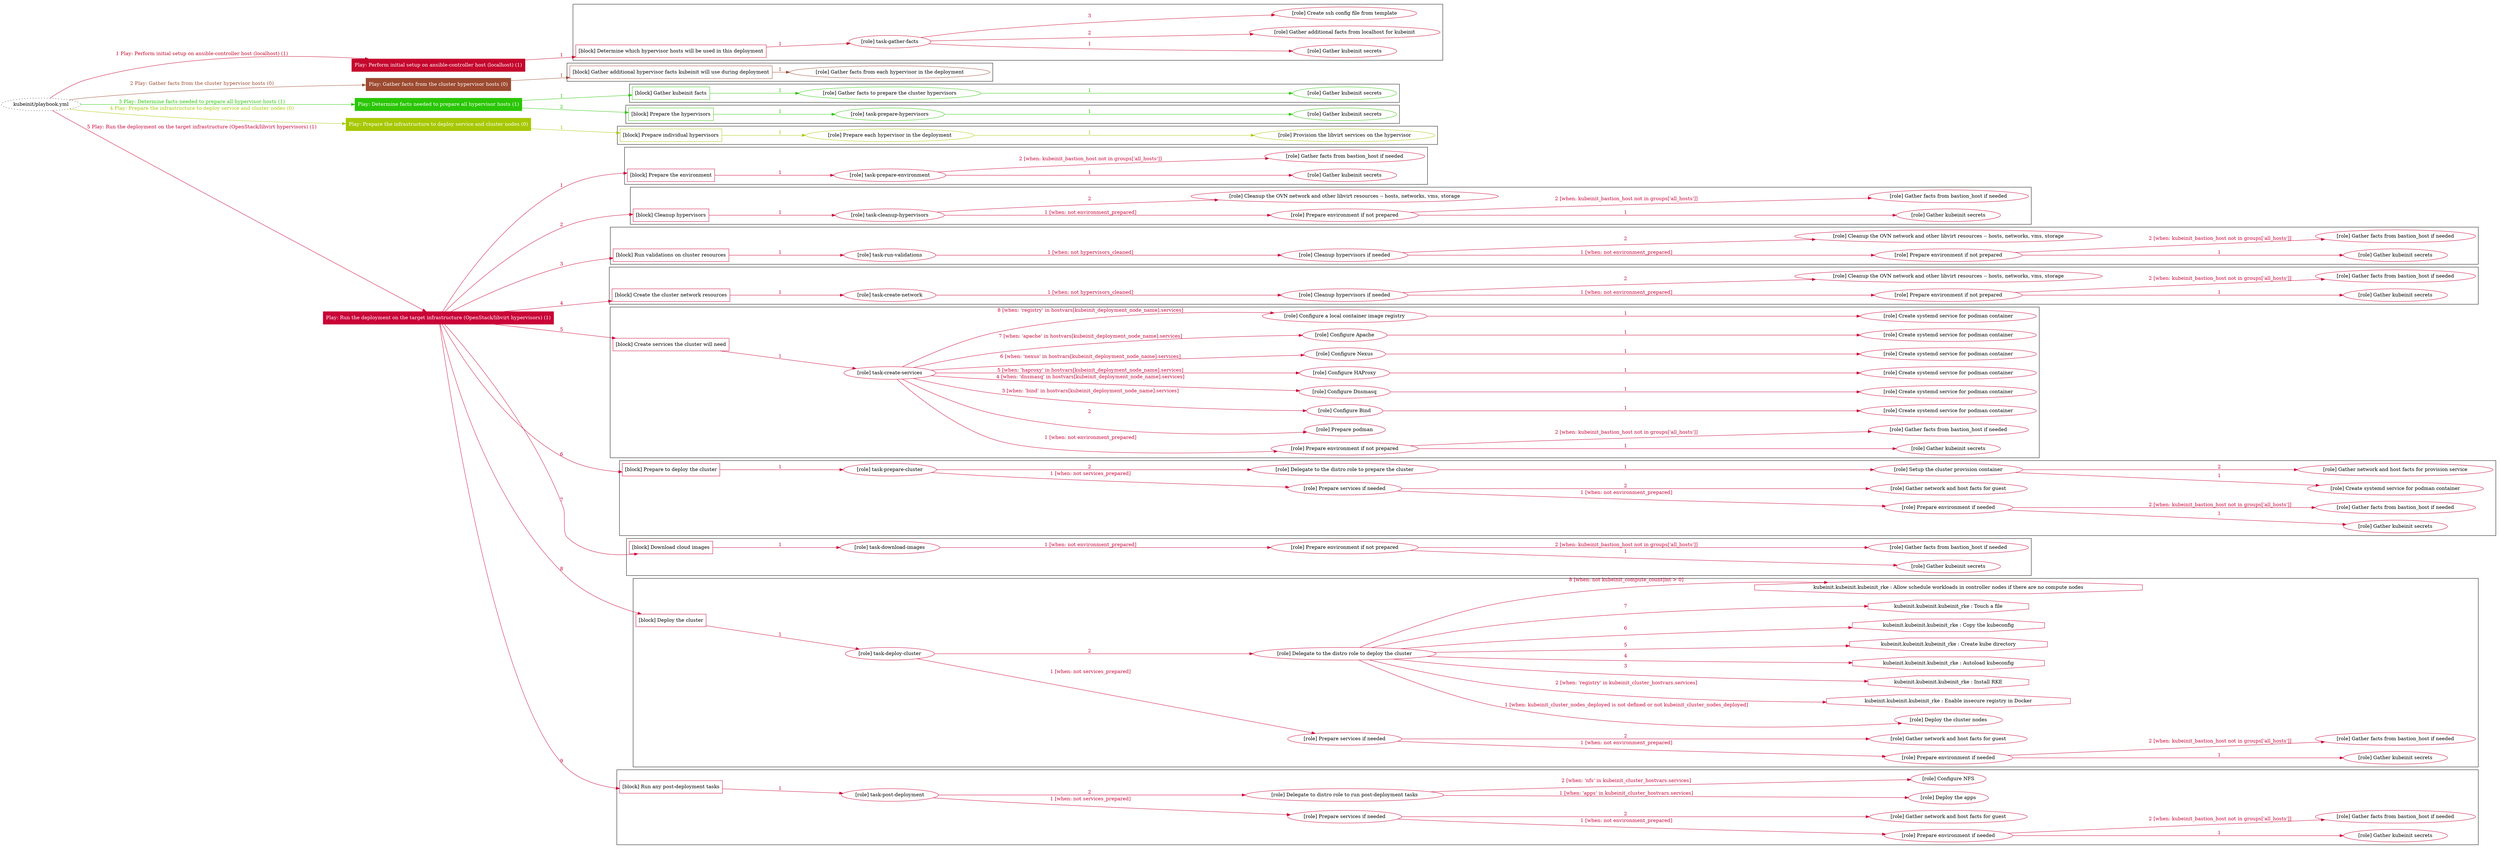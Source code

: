 digraph {
	graph [concentrate=true ordering=in rankdir=LR ratio=fill]
	edge [esep=5 sep=10]
	"kubeinit/playbook.yml" [URL="/home/runner/work/kubeinit/kubeinit/kubeinit/playbook.yml" id=playbook_4efd2c73 style=dotted]
	"kubeinit/playbook.yml" -> play_f1bfdd1a [label="1 Play: Perform initial setup on ansible-controller host (localhost) (1)" color="#c5072d" fontcolor="#c5072d" id=edge_play_f1bfdd1a labeltooltip="1 Play: Perform initial setup on ansible-controller host (localhost) (1)" tooltip="1 Play: Perform initial setup on ansible-controller host (localhost) (1)"]
	subgraph "Play: Perform initial setup on ansible-controller host (localhost) (1)" {
		play_f1bfdd1a [label="Play: Perform initial setup on ansible-controller host (localhost) (1)" URL="/home/runner/work/kubeinit/kubeinit/kubeinit/playbook.yml" color="#c5072d" fontcolor="#ffffff" id=play_f1bfdd1a shape=box style=filled tooltip=localhost]
		play_f1bfdd1a -> block_c1f1a720 [label=1 color="#c5072d" fontcolor="#c5072d" id=edge_block_c1f1a720 labeltooltip=1 tooltip=1]
		subgraph cluster_block_c1f1a720 {
			block_c1f1a720 [label="[block] Determine which hypervisor hosts will be used in this deployment" URL="/home/runner/work/kubeinit/kubeinit/kubeinit/playbook.yml" color="#c5072d" id=block_c1f1a720 labeltooltip="Determine which hypervisor hosts will be used in this deployment" shape=box tooltip="Determine which hypervisor hosts will be used in this deployment"]
			block_c1f1a720 -> role_c9007b84 [label="1 " color="#c5072d" fontcolor="#c5072d" id=edge_role_c9007b84 labeltooltip="1 " tooltip="1 "]
			subgraph "task-gather-facts" {
				role_c9007b84 [label="[role] task-gather-facts" URL="/home/runner/work/kubeinit/kubeinit/kubeinit/playbook.yml" color="#c5072d" id=role_c9007b84 tooltip="task-gather-facts"]
				role_c9007b84 -> role_e9f31073 [label="1 " color="#c5072d" fontcolor="#c5072d" id=edge_role_e9f31073 labeltooltip="1 " tooltip="1 "]
				subgraph "Gather kubeinit secrets" {
					role_e9f31073 [label="[role] Gather kubeinit secrets" URL="/home/runner/.ansible/collections/ansible_collections/kubeinit/kubeinit/roles/kubeinit_prepare/tasks/build_hypervisors_group.yml" color="#c5072d" id=role_e9f31073 tooltip="Gather kubeinit secrets"]
				}
				role_c9007b84 -> role_7359d9d3 [label="2 " color="#c5072d" fontcolor="#c5072d" id=edge_role_7359d9d3 labeltooltip="2 " tooltip="2 "]
				subgraph "Gather additional facts from localhost for kubeinit" {
					role_7359d9d3 [label="[role] Gather additional facts from localhost for kubeinit" URL="/home/runner/.ansible/collections/ansible_collections/kubeinit/kubeinit/roles/kubeinit_prepare/tasks/build_hypervisors_group.yml" color="#c5072d" id=role_7359d9d3 tooltip="Gather additional facts from localhost for kubeinit"]
				}
				role_c9007b84 -> role_93559249 [label="3 " color="#c5072d" fontcolor="#c5072d" id=edge_role_93559249 labeltooltip="3 " tooltip="3 "]
				subgraph "Create ssh config file from template" {
					role_93559249 [label="[role] Create ssh config file from template" URL="/home/runner/.ansible/collections/ansible_collections/kubeinit/kubeinit/roles/kubeinit_prepare/tasks/build_hypervisors_group.yml" color="#c5072d" id=role_93559249 tooltip="Create ssh config file from template"]
				}
			}
		}
	}
	"kubeinit/playbook.yml" -> play_5595fceb [label="2 Play: Gather facts from the cluster hypervisor hosts (0)" color="#9c4a30" fontcolor="#9c4a30" id=edge_play_5595fceb labeltooltip="2 Play: Gather facts from the cluster hypervisor hosts (0)" tooltip="2 Play: Gather facts from the cluster hypervisor hosts (0)"]
	subgraph "Play: Gather facts from the cluster hypervisor hosts (0)" {
		play_5595fceb [label="Play: Gather facts from the cluster hypervisor hosts (0)" URL="/home/runner/work/kubeinit/kubeinit/kubeinit/playbook.yml" color="#9c4a30" fontcolor="#ffffff" id=play_5595fceb shape=box style=filled tooltip="Play: Gather facts from the cluster hypervisor hosts (0)"]
		play_5595fceb -> block_9c18dd00 [label=1 color="#9c4a30" fontcolor="#9c4a30" id=edge_block_9c18dd00 labeltooltip=1 tooltip=1]
		subgraph cluster_block_9c18dd00 {
			block_9c18dd00 [label="[block] Gather additional hypervisor facts kubeinit will use during deployment" URL="/home/runner/work/kubeinit/kubeinit/kubeinit/playbook.yml" color="#9c4a30" id=block_9c18dd00 labeltooltip="Gather additional hypervisor facts kubeinit will use during deployment" shape=box tooltip="Gather additional hypervisor facts kubeinit will use during deployment"]
			block_9c18dd00 -> role_05a40e3f [label="1 " color="#9c4a30" fontcolor="#9c4a30" id=edge_role_05a40e3f labeltooltip="1 " tooltip="1 "]
			subgraph "Gather facts from each hypervisor in the deployment" {
				role_05a40e3f [label="[role] Gather facts from each hypervisor in the deployment" URL="/home/runner/work/kubeinit/kubeinit/kubeinit/playbook.yml" color="#9c4a30" id=role_05a40e3f tooltip="Gather facts from each hypervisor in the deployment"]
			}
		}
	}
	"kubeinit/playbook.yml" -> play_f25d4d4c [label="3 Play: Determine facts needed to prepare all hypervisor hosts (1)" color="#2ac606" fontcolor="#2ac606" id=edge_play_f25d4d4c labeltooltip="3 Play: Determine facts needed to prepare all hypervisor hosts (1)" tooltip="3 Play: Determine facts needed to prepare all hypervisor hosts (1)"]
	subgraph "Play: Determine facts needed to prepare all hypervisor hosts (1)" {
		play_f25d4d4c [label="Play: Determine facts needed to prepare all hypervisor hosts (1)" URL="/home/runner/work/kubeinit/kubeinit/kubeinit/playbook.yml" color="#2ac606" fontcolor="#ffffff" id=play_f25d4d4c shape=box style=filled tooltip=localhost]
		play_f25d4d4c -> block_0fac7dae [label=1 color="#2ac606" fontcolor="#2ac606" id=edge_block_0fac7dae labeltooltip=1 tooltip=1]
		subgraph cluster_block_0fac7dae {
			block_0fac7dae [label="[block] Gather kubeinit facts" URL="/home/runner/work/kubeinit/kubeinit/kubeinit/playbook.yml" color="#2ac606" id=block_0fac7dae labeltooltip="Gather kubeinit facts" shape=box tooltip="Gather kubeinit facts"]
			block_0fac7dae -> role_04735e9e [label="1 " color="#2ac606" fontcolor="#2ac606" id=edge_role_04735e9e labeltooltip="1 " tooltip="1 "]
			subgraph "Gather facts to prepare the cluster hypervisors" {
				role_04735e9e [label="[role] Gather facts to prepare the cluster hypervisors" URL="/home/runner/work/kubeinit/kubeinit/kubeinit/playbook.yml" color="#2ac606" id=role_04735e9e tooltip="Gather facts to prepare the cluster hypervisors"]
				role_04735e9e -> role_83d7840d [label="1 " color="#2ac606" fontcolor="#2ac606" id=edge_role_83d7840d labeltooltip="1 " tooltip="1 "]
				subgraph "Gather kubeinit secrets" {
					role_83d7840d [label="[role] Gather kubeinit secrets" URL="/home/runner/.ansible/collections/ansible_collections/kubeinit/kubeinit/roles/kubeinit_prepare/tasks/gather_kubeinit_facts.yml" color="#2ac606" id=role_83d7840d tooltip="Gather kubeinit secrets"]
				}
			}
		}
		play_f25d4d4c -> block_abdb8f0b [label=2 color="#2ac606" fontcolor="#2ac606" id=edge_block_abdb8f0b labeltooltip=2 tooltip=2]
		subgraph cluster_block_abdb8f0b {
			block_abdb8f0b [label="[block] Prepare the hypervisors" URL="/home/runner/work/kubeinit/kubeinit/kubeinit/playbook.yml" color="#2ac606" id=block_abdb8f0b labeltooltip="Prepare the hypervisors" shape=box tooltip="Prepare the hypervisors"]
			block_abdb8f0b -> role_d7f0ed01 [label="1 " color="#2ac606" fontcolor="#2ac606" id=edge_role_d7f0ed01 labeltooltip="1 " tooltip="1 "]
			subgraph "task-prepare-hypervisors" {
				role_d7f0ed01 [label="[role] task-prepare-hypervisors" URL="/home/runner/work/kubeinit/kubeinit/kubeinit/playbook.yml" color="#2ac606" id=role_d7f0ed01 tooltip="task-prepare-hypervisors"]
				role_d7f0ed01 -> role_088da0ac [label="1 " color="#2ac606" fontcolor="#2ac606" id=edge_role_088da0ac labeltooltip="1 " tooltip="1 "]
				subgraph "Gather kubeinit secrets" {
					role_088da0ac [label="[role] Gather kubeinit secrets" URL="/home/runner/.ansible/collections/ansible_collections/kubeinit/kubeinit/roles/kubeinit_prepare/tasks/gather_kubeinit_facts.yml" color="#2ac606" id=role_088da0ac tooltip="Gather kubeinit secrets"]
				}
			}
		}
	}
	"kubeinit/playbook.yml" -> play_b36daad6 [label="4 Play: Prepare the infrastructure to deploy service and cluster nodes (0)" color="#a7c804" fontcolor="#a7c804" id=edge_play_b36daad6 labeltooltip="4 Play: Prepare the infrastructure to deploy service and cluster nodes (0)" tooltip="4 Play: Prepare the infrastructure to deploy service and cluster nodes (0)"]
	subgraph "Play: Prepare the infrastructure to deploy service and cluster nodes (0)" {
		play_b36daad6 [label="Play: Prepare the infrastructure to deploy service and cluster nodes (0)" URL="/home/runner/work/kubeinit/kubeinit/kubeinit/playbook.yml" color="#a7c804" fontcolor="#ffffff" id=play_b36daad6 shape=box style=filled tooltip="Play: Prepare the infrastructure to deploy service and cluster nodes (0)"]
		play_b36daad6 -> block_90c6a303 [label=1 color="#a7c804" fontcolor="#a7c804" id=edge_block_90c6a303 labeltooltip=1 tooltip=1]
		subgraph cluster_block_90c6a303 {
			block_90c6a303 [label="[block] Prepare individual hypervisors" URL="/home/runner/work/kubeinit/kubeinit/kubeinit/playbook.yml" color="#a7c804" id=block_90c6a303 labeltooltip="Prepare individual hypervisors" shape=box tooltip="Prepare individual hypervisors"]
			block_90c6a303 -> role_ccc657d7 [label="1 " color="#a7c804" fontcolor="#a7c804" id=edge_role_ccc657d7 labeltooltip="1 " tooltip="1 "]
			subgraph "Prepare each hypervisor in the deployment" {
				role_ccc657d7 [label="[role] Prepare each hypervisor in the deployment" URL="/home/runner/work/kubeinit/kubeinit/kubeinit/playbook.yml" color="#a7c804" id=role_ccc657d7 tooltip="Prepare each hypervisor in the deployment"]
				role_ccc657d7 -> role_36400ac3 [label="1 " color="#a7c804" fontcolor="#a7c804" id=edge_role_36400ac3 labeltooltip="1 " tooltip="1 "]
				subgraph "Provision the libvirt services on the hypervisor" {
					role_36400ac3 [label="[role] Provision the libvirt services on the hypervisor" URL="/home/runner/.ansible/collections/ansible_collections/kubeinit/kubeinit/roles/kubeinit_prepare/tasks/prepare_hypervisor.yml" color="#a7c804" id=role_36400ac3 tooltip="Provision the libvirt services on the hypervisor"]
				}
			}
		}
	}
	"kubeinit/playbook.yml" -> play_76d2c5ce [label="5 Play: Run the deployment on the target infrastructure (OpenStack/libvirt hypervisors) (1)" color="#c90338" fontcolor="#c90338" id=edge_play_76d2c5ce labeltooltip="5 Play: Run the deployment on the target infrastructure (OpenStack/libvirt hypervisors) (1)" tooltip="5 Play: Run the deployment on the target infrastructure (OpenStack/libvirt hypervisors) (1)"]
	subgraph "Play: Run the deployment on the target infrastructure (OpenStack/libvirt hypervisors) (1)" {
		play_76d2c5ce [label="Play: Run the deployment on the target infrastructure (OpenStack/libvirt hypervisors) (1)" URL="/home/runner/work/kubeinit/kubeinit/kubeinit/playbook.yml" color="#c90338" fontcolor="#ffffff" id=play_76d2c5ce shape=box style=filled tooltip=localhost]
		play_76d2c5ce -> block_d12c21bb [label=1 color="#c90338" fontcolor="#c90338" id=edge_block_d12c21bb labeltooltip=1 tooltip=1]
		subgraph cluster_block_d12c21bb {
			block_d12c21bb [label="[block] Prepare the environment" URL="/home/runner/work/kubeinit/kubeinit/kubeinit/playbook.yml" color="#c90338" id=block_d12c21bb labeltooltip="Prepare the environment" shape=box tooltip="Prepare the environment"]
			block_d12c21bb -> role_9bdbce5a [label="1 " color="#c90338" fontcolor="#c90338" id=edge_role_9bdbce5a labeltooltip="1 " tooltip="1 "]
			subgraph "task-prepare-environment" {
				role_9bdbce5a [label="[role] task-prepare-environment" URL="/home/runner/work/kubeinit/kubeinit/kubeinit/playbook.yml" color="#c90338" id=role_9bdbce5a tooltip="task-prepare-environment"]
				role_9bdbce5a -> role_dab41a36 [label="1 " color="#c90338" fontcolor="#c90338" id=edge_role_dab41a36 labeltooltip="1 " tooltip="1 "]
				subgraph "Gather kubeinit secrets" {
					role_dab41a36 [label="[role] Gather kubeinit secrets" URL="/home/runner/.ansible/collections/ansible_collections/kubeinit/kubeinit/roles/kubeinit_prepare/tasks/gather_kubeinit_facts.yml" color="#c90338" id=role_dab41a36 tooltip="Gather kubeinit secrets"]
				}
				role_9bdbce5a -> role_1cef0600 [label="2 [when: kubeinit_bastion_host not in groups['all_hosts']]" color="#c90338" fontcolor="#c90338" id=edge_role_1cef0600 labeltooltip="2 [when: kubeinit_bastion_host not in groups['all_hosts']]" tooltip="2 [when: kubeinit_bastion_host not in groups['all_hosts']]"]
				subgraph "Gather facts from bastion_host if needed" {
					role_1cef0600 [label="[role] Gather facts from bastion_host if needed" URL="/home/runner/.ansible/collections/ansible_collections/kubeinit/kubeinit/roles/kubeinit_prepare/tasks/main.yml" color="#c90338" id=role_1cef0600 tooltip="Gather facts from bastion_host if needed"]
				}
			}
		}
		play_76d2c5ce -> block_fb1c8183 [label=2 color="#c90338" fontcolor="#c90338" id=edge_block_fb1c8183 labeltooltip=2 tooltip=2]
		subgraph cluster_block_fb1c8183 {
			block_fb1c8183 [label="[block] Cleanup hypervisors" URL="/home/runner/work/kubeinit/kubeinit/kubeinit/playbook.yml" color="#c90338" id=block_fb1c8183 labeltooltip="Cleanup hypervisors" shape=box tooltip="Cleanup hypervisors"]
			block_fb1c8183 -> role_c69a199d [label="1 " color="#c90338" fontcolor="#c90338" id=edge_role_c69a199d labeltooltip="1 " tooltip="1 "]
			subgraph "task-cleanup-hypervisors" {
				role_c69a199d [label="[role] task-cleanup-hypervisors" URL="/home/runner/work/kubeinit/kubeinit/kubeinit/playbook.yml" color="#c90338" id=role_c69a199d tooltip="task-cleanup-hypervisors"]
				role_c69a199d -> role_509bcd38 [label="1 [when: not environment_prepared]" color="#c90338" fontcolor="#c90338" id=edge_role_509bcd38 labeltooltip="1 [when: not environment_prepared]" tooltip="1 [when: not environment_prepared]"]
				subgraph "Prepare environment if not prepared" {
					role_509bcd38 [label="[role] Prepare environment if not prepared" URL="/home/runner/.ansible/collections/ansible_collections/kubeinit/kubeinit/roles/kubeinit_libvirt/tasks/cleanup_hypervisors.yml" color="#c90338" id=role_509bcd38 tooltip="Prepare environment if not prepared"]
					role_509bcd38 -> role_e4a8f0db [label="1 " color="#c90338" fontcolor="#c90338" id=edge_role_e4a8f0db labeltooltip="1 " tooltip="1 "]
					subgraph "Gather kubeinit secrets" {
						role_e4a8f0db [label="[role] Gather kubeinit secrets" URL="/home/runner/.ansible/collections/ansible_collections/kubeinit/kubeinit/roles/kubeinit_prepare/tasks/gather_kubeinit_facts.yml" color="#c90338" id=role_e4a8f0db tooltip="Gather kubeinit secrets"]
					}
					role_509bcd38 -> role_2bc7b25a [label="2 [when: kubeinit_bastion_host not in groups['all_hosts']]" color="#c90338" fontcolor="#c90338" id=edge_role_2bc7b25a labeltooltip="2 [when: kubeinit_bastion_host not in groups['all_hosts']]" tooltip="2 [when: kubeinit_bastion_host not in groups['all_hosts']]"]
					subgraph "Gather facts from bastion_host if needed" {
						role_2bc7b25a [label="[role] Gather facts from bastion_host if needed" URL="/home/runner/.ansible/collections/ansible_collections/kubeinit/kubeinit/roles/kubeinit_prepare/tasks/main.yml" color="#c90338" id=role_2bc7b25a tooltip="Gather facts from bastion_host if needed"]
					}
				}
				role_c69a199d -> role_07b9149d [label="2 " color="#c90338" fontcolor="#c90338" id=edge_role_07b9149d labeltooltip="2 " tooltip="2 "]
				subgraph "Cleanup the OVN network and other libvirt resources -- hosts, networks, vms, storage" {
					role_07b9149d [label="[role] Cleanup the OVN network and other libvirt resources -- hosts, networks, vms, storage" URL="/home/runner/.ansible/collections/ansible_collections/kubeinit/kubeinit/roles/kubeinit_libvirt/tasks/cleanup_hypervisors.yml" color="#c90338" id=role_07b9149d tooltip="Cleanup the OVN network and other libvirt resources -- hosts, networks, vms, storage"]
				}
			}
		}
		play_76d2c5ce -> block_1016f4b9 [label=3 color="#c90338" fontcolor="#c90338" id=edge_block_1016f4b9 labeltooltip=3 tooltip=3]
		subgraph cluster_block_1016f4b9 {
			block_1016f4b9 [label="[block] Run validations on cluster resources" URL="/home/runner/work/kubeinit/kubeinit/kubeinit/playbook.yml" color="#c90338" id=block_1016f4b9 labeltooltip="Run validations on cluster resources" shape=box tooltip="Run validations on cluster resources"]
			block_1016f4b9 -> role_2cee181e [label="1 " color="#c90338" fontcolor="#c90338" id=edge_role_2cee181e labeltooltip="1 " tooltip="1 "]
			subgraph "task-run-validations" {
				role_2cee181e [label="[role] task-run-validations" URL="/home/runner/work/kubeinit/kubeinit/kubeinit/playbook.yml" color="#c90338" id=role_2cee181e tooltip="task-run-validations"]
				role_2cee181e -> role_df5b7b92 [label="1 [when: not hypervisors_cleaned]" color="#c90338" fontcolor="#c90338" id=edge_role_df5b7b92 labeltooltip="1 [when: not hypervisors_cleaned]" tooltip="1 [when: not hypervisors_cleaned]"]
				subgraph "Cleanup hypervisors if needed" {
					role_df5b7b92 [label="[role] Cleanup hypervisors if needed" URL="/home/runner/.ansible/collections/ansible_collections/kubeinit/kubeinit/roles/kubeinit_validations/tasks/main.yml" color="#c90338" id=role_df5b7b92 tooltip="Cleanup hypervisors if needed"]
					role_df5b7b92 -> role_c8820efd [label="1 [when: not environment_prepared]" color="#c90338" fontcolor="#c90338" id=edge_role_c8820efd labeltooltip="1 [when: not environment_prepared]" tooltip="1 [when: not environment_prepared]"]
					subgraph "Prepare environment if not prepared" {
						role_c8820efd [label="[role] Prepare environment if not prepared" URL="/home/runner/.ansible/collections/ansible_collections/kubeinit/kubeinit/roles/kubeinit_libvirt/tasks/cleanup_hypervisors.yml" color="#c90338" id=role_c8820efd tooltip="Prepare environment if not prepared"]
						role_c8820efd -> role_7034482e [label="1 " color="#c90338" fontcolor="#c90338" id=edge_role_7034482e labeltooltip="1 " tooltip="1 "]
						subgraph "Gather kubeinit secrets" {
							role_7034482e [label="[role] Gather kubeinit secrets" URL="/home/runner/.ansible/collections/ansible_collections/kubeinit/kubeinit/roles/kubeinit_prepare/tasks/gather_kubeinit_facts.yml" color="#c90338" id=role_7034482e tooltip="Gather kubeinit secrets"]
						}
						role_c8820efd -> role_1ca64d41 [label="2 [when: kubeinit_bastion_host not in groups['all_hosts']]" color="#c90338" fontcolor="#c90338" id=edge_role_1ca64d41 labeltooltip="2 [when: kubeinit_bastion_host not in groups['all_hosts']]" tooltip="2 [when: kubeinit_bastion_host not in groups['all_hosts']]"]
						subgraph "Gather facts from bastion_host if needed" {
							role_1ca64d41 [label="[role] Gather facts from bastion_host if needed" URL="/home/runner/.ansible/collections/ansible_collections/kubeinit/kubeinit/roles/kubeinit_prepare/tasks/main.yml" color="#c90338" id=role_1ca64d41 tooltip="Gather facts from bastion_host if needed"]
						}
					}
					role_df5b7b92 -> role_ee1c7fc4 [label="2 " color="#c90338" fontcolor="#c90338" id=edge_role_ee1c7fc4 labeltooltip="2 " tooltip="2 "]
					subgraph "Cleanup the OVN network and other libvirt resources -- hosts, networks, vms, storage" {
						role_ee1c7fc4 [label="[role] Cleanup the OVN network and other libvirt resources -- hosts, networks, vms, storage" URL="/home/runner/.ansible/collections/ansible_collections/kubeinit/kubeinit/roles/kubeinit_libvirt/tasks/cleanup_hypervisors.yml" color="#c90338" id=role_ee1c7fc4 tooltip="Cleanup the OVN network and other libvirt resources -- hosts, networks, vms, storage"]
					}
				}
			}
		}
		play_76d2c5ce -> block_52b3367d [label=4 color="#c90338" fontcolor="#c90338" id=edge_block_52b3367d labeltooltip=4 tooltip=4]
		subgraph cluster_block_52b3367d {
			block_52b3367d [label="[block] Create the cluster network resources" URL="/home/runner/work/kubeinit/kubeinit/kubeinit/playbook.yml" color="#c90338" id=block_52b3367d labeltooltip="Create the cluster network resources" shape=box tooltip="Create the cluster network resources"]
			block_52b3367d -> role_eb0ba8ac [label="1 " color="#c90338" fontcolor="#c90338" id=edge_role_eb0ba8ac labeltooltip="1 " tooltip="1 "]
			subgraph "task-create-network" {
				role_eb0ba8ac [label="[role] task-create-network" URL="/home/runner/work/kubeinit/kubeinit/kubeinit/playbook.yml" color="#c90338" id=role_eb0ba8ac tooltip="task-create-network"]
				role_eb0ba8ac -> role_65285df1 [label="1 [when: not hypervisors_cleaned]" color="#c90338" fontcolor="#c90338" id=edge_role_65285df1 labeltooltip="1 [when: not hypervisors_cleaned]" tooltip="1 [when: not hypervisors_cleaned]"]
				subgraph "Cleanup hypervisors if needed" {
					role_65285df1 [label="[role] Cleanup hypervisors if needed" URL="/home/runner/.ansible/collections/ansible_collections/kubeinit/kubeinit/roles/kubeinit_libvirt/tasks/create_network.yml" color="#c90338" id=role_65285df1 tooltip="Cleanup hypervisors if needed"]
					role_65285df1 -> role_5c1a3b63 [label="1 [when: not environment_prepared]" color="#c90338" fontcolor="#c90338" id=edge_role_5c1a3b63 labeltooltip="1 [when: not environment_prepared]" tooltip="1 [when: not environment_prepared]"]
					subgraph "Prepare environment if not prepared" {
						role_5c1a3b63 [label="[role] Prepare environment if not prepared" URL="/home/runner/.ansible/collections/ansible_collections/kubeinit/kubeinit/roles/kubeinit_libvirt/tasks/cleanup_hypervisors.yml" color="#c90338" id=role_5c1a3b63 tooltip="Prepare environment if not prepared"]
						role_5c1a3b63 -> role_194a4fac [label="1 " color="#c90338" fontcolor="#c90338" id=edge_role_194a4fac labeltooltip="1 " tooltip="1 "]
						subgraph "Gather kubeinit secrets" {
							role_194a4fac [label="[role] Gather kubeinit secrets" URL="/home/runner/.ansible/collections/ansible_collections/kubeinit/kubeinit/roles/kubeinit_prepare/tasks/gather_kubeinit_facts.yml" color="#c90338" id=role_194a4fac tooltip="Gather kubeinit secrets"]
						}
						role_5c1a3b63 -> role_0206823f [label="2 [when: kubeinit_bastion_host not in groups['all_hosts']]" color="#c90338" fontcolor="#c90338" id=edge_role_0206823f labeltooltip="2 [when: kubeinit_bastion_host not in groups['all_hosts']]" tooltip="2 [when: kubeinit_bastion_host not in groups['all_hosts']]"]
						subgraph "Gather facts from bastion_host if needed" {
							role_0206823f [label="[role] Gather facts from bastion_host if needed" URL="/home/runner/.ansible/collections/ansible_collections/kubeinit/kubeinit/roles/kubeinit_prepare/tasks/main.yml" color="#c90338" id=role_0206823f tooltip="Gather facts from bastion_host if needed"]
						}
					}
					role_65285df1 -> role_7c14cf63 [label="2 " color="#c90338" fontcolor="#c90338" id=edge_role_7c14cf63 labeltooltip="2 " tooltip="2 "]
					subgraph "Cleanup the OVN network and other libvirt resources -- hosts, networks, vms, storage" {
						role_7c14cf63 [label="[role] Cleanup the OVN network and other libvirt resources -- hosts, networks, vms, storage" URL="/home/runner/.ansible/collections/ansible_collections/kubeinit/kubeinit/roles/kubeinit_libvirt/tasks/cleanup_hypervisors.yml" color="#c90338" id=role_7c14cf63 tooltip="Cleanup the OVN network and other libvirt resources -- hosts, networks, vms, storage"]
					}
				}
			}
		}
		play_76d2c5ce -> block_cc9628d3 [label=5 color="#c90338" fontcolor="#c90338" id=edge_block_cc9628d3 labeltooltip=5 tooltip=5]
		subgraph cluster_block_cc9628d3 {
			block_cc9628d3 [label="[block] Create services the cluster will need" URL="/home/runner/work/kubeinit/kubeinit/kubeinit/playbook.yml" color="#c90338" id=block_cc9628d3 labeltooltip="Create services the cluster will need" shape=box tooltip="Create services the cluster will need"]
			block_cc9628d3 -> role_1a91cb7b [label="1 " color="#c90338" fontcolor="#c90338" id=edge_role_1a91cb7b labeltooltip="1 " tooltip="1 "]
			subgraph "task-create-services" {
				role_1a91cb7b [label="[role] task-create-services" URL="/home/runner/work/kubeinit/kubeinit/kubeinit/playbook.yml" color="#c90338" id=role_1a91cb7b tooltip="task-create-services"]
				role_1a91cb7b -> role_f73a1190 [label="1 [when: not environment_prepared]" color="#c90338" fontcolor="#c90338" id=edge_role_f73a1190 labeltooltip="1 [when: not environment_prepared]" tooltip="1 [when: not environment_prepared]"]
				subgraph "Prepare environment if not prepared" {
					role_f73a1190 [label="[role] Prepare environment if not prepared" URL="/home/runner/.ansible/collections/ansible_collections/kubeinit/kubeinit/roles/kubeinit_services/tasks/main.yml" color="#c90338" id=role_f73a1190 tooltip="Prepare environment if not prepared"]
					role_f73a1190 -> role_5d6f0f8e [label="1 " color="#c90338" fontcolor="#c90338" id=edge_role_5d6f0f8e labeltooltip="1 " tooltip="1 "]
					subgraph "Gather kubeinit secrets" {
						role_5d6f0f8e [label="[role] Gather kubeinit secrets" URL="/home/runner/.ansible/collections/ansible_collections/kubeinit/kubeinit/roles/kubeinit_prepare/tasks/gather_kubeinit_facts.yml" color="#c90338" id=role_5d6f0f8e tooltip="Gather kubeinit secrets"]
					}
					role_f73a1190 -> role_1bbeee13 [label="2 [when: kubeinit_bastion_host not in groups['all_hosts']]" color="#c90338" fontcolor="#c90338" id=edge_role_1bbeee13 labeltooltip="2 [when: kubeinit_bastion_host not in groups['all_hosts']]" tooltip="2 [when: kubeinit_bastion_host not in groups['all_hosts']]"]
					subgraph "Gather facts from bastion_host if needed" {
						role_1bbeee13 [label="[role] Gather facts from bastion_host if needed" URL="/home/runner/.ansible/collections/ansible_collections/kubeinit/kubeinit/roles/kubeinit_prepare/tasks/main.yml" color="#c90338" id=role_1bbeee13 tooltip="Gather facts from bastion_host if needed"]
					}
				}
				role_1a91cb7b -> role_b1448214 [label="2 " color="#c90338" fontcolor="#c90338" id=edge_role_b1448214 labeltooltip="2 " tooltip="2 "]
				subgraph "Prepare podman" {
					role_b1448214 [label="[role] Prepare podman" URL="/home/runner/.ansible/collections/ansible_collections/kubeinit/kubeinit/roles/kubeinit_services/tasks/00_create_service_pod.yml" color="#c90338" id=role_b1448214 tooltip="Prepare podman"]
				}
				role_1a91cb7b -> role_4b3a8f75 [label="3 [when: 'bind' in hostvars[kubeinit_deployment_node_name].services]" color="#c90338" fontcolor="#c90338" id=edge_role_4b3a8f75 labeltooltip="3 [when: 'bind' in hostvars[kubeinit_deployment_node_name].services]" tooltip="3 [when: 'bind' in hostvars[kubeinit_deployment_node_name].services]"]
				subgraph "Configure Bind" {
					role_4b3a8f75 [label="[role] Configure Bind" URL="/home/runner/.ansible/collections/ansible_collections/kubeinit/kubeinit/roles/kubeinit_services/tasks/start_services_containers.yml" color="#c90338" id=role_4b3a8f75 tooltip="Configure Bind"]
					role_4b3a8f75 -> role_e8197375 [label="1 " color="#c90338" fontcolor="#c90338" id=edge_role_e8197375 labeltooltip="1 " tooltip="1 "]
					subgraph "Create systemd service for podman container" {
						role_e8197375 [label="[role] Create systemd service for podman container" URL="/home/runner/.ansible/collections/ansible_collections/kubeinit/kubeinit/roles/kubeinit_bind/tasks/main.yml" color="#c90338" id=role_e8197375 tooltip="Create systemd service for podman container"]
					}
				}
				role_1a91cb7b -> role_1f2849dd [label="4 [when: 'dnsmasq' in hostvars[kubeinit_deployment_node_name].services]" color="#c90338" fontcolor="#c90338" id=edge_role_1f2849dd labeltooltip="4 [when: 'dnsmasq' in hostvars[kubeinit_deployment_node_name].services]" tooltip="4 [when: 'dnsmasq' in hostvars[kubeinit_deployment_node_name].services]"]
				subgraph "Configure Dnsmasq" {
					role_1f2849dd [label="[role] Configure Dnsmasq" URL="/home/runner/.ansible/collections/ansible_collections/kubeinit/kubeinit/roles/kubeinit_services/tasks/start_services_containers.yml" color="#c90338" id=role_1f2849dd tooltip="Configure Dnsmasq"]
					role_1f2849dd -> role_114139be [label="1 " color="#c90338" fontcolor="#c90338" id=edge_role_114139be labeltooltip="1 " tooltip="1 "]
					subgraph "Create systemd service for podman container" {
						role_114139be [label="[role] Create systemd service for podman container" URL="/home/runner/.ansible/collections/ansible_collections/kubeinit/kubeinit/roles/kubeinit_dnsmasq/tasks/main.yml" color="#c90338" id=role_114139be tooltip="Create systemd service for podman container"]
					}
				}
				role_1a91cb7b -> role_fcc760a9 [label="5 [when: 'haproxy' in hostvars[kubeinit_deployment_node_name].services]" color="#c90338" fontcolor="#c90338" id=edge_role_fcc760a9 labeltooltip="5 [when: 'haproxy' in hostvars[kubeinit_deployment_node_name].services]" tooltip="5 [when: 'haproxy' in hostvars[kubeinit_deployment_node_name].services]"]
				subgraph "Configure HAProxy" {
					role_fcc760a9 [label="[role] Configure HAProxy" URL="/home/runner/.ansible/collections/ansible_collections/kubeinit/kubeinit/roles/kubeinit_services/tasks/start_services_containers.yml" color="#c90338" id=role_fcc760a9 tooltip="Configure HAProxy"]
					role_fcc760a9 -> role_4a4af637 [label="1 " color="#c90338" fontcolor="#c90338" id=edge_role_4a4af637 labeltooltip="1 " tooltip="1 "]
					subgraph "Create systemd service for podman container" {
						role_4a4af637 [label="[role] Create systemd service for podman container" URL="/home/runner/.ansible/collections/ansible_collections/kubeinit/kubeinit/roles/kubeinit_haproxy/tasks/main.yml" color="#c90338" id=role_4a4af637 tooltip="Create systemd service for podman container"]
					}
				}
				role_1a91cb7b -> role_4051d492 [label="6 [when: 'nexus' in hostvars[kubeinit_deployment_node_name].services]" color="#c90338" fontcolor="#c90338" id=edge_role_4051d492 labeltooltip="6 [when: 'nexus' in hostvars[kubeinit_deployment_node_name].services]" tooltip="6 [when: 'nexus' in hostvars[kubeinit_deployment_node_name].services]"]
				subgraph "Configure Nexus" {
					role_4051d492 [label="[role] Configure Nexus" URL="/home/runner/.ansible/collections/ansible_collections/kubeinit/kubeinit/roles/kubeinit_services/tasks/start_services_containers.yml" color="#c90338" id=role_4051d492 tooltip="Configure Nexus"]
					role_4051d492 -> role_dcf75e3d [label="1 " color="#c90338" fontcolor="#c90338" id=edge_role_dcf75e3d labeltooltip="1 " tooltip="1 "]
					subgraph "Create systemd service for podman container" {
						role_dcf75e3d [label="[role] Create systemd service for podman container" URL="/home/runner/.ansible/collections/ansible_collections/kubeinit/kubeinit/roles/kubeinit_nexus/tasks/main.yml" color="#c90338" id=role_dcf75e3d tooltip="Create systemd service for podman container"]
					}
				}
				role_1a91cb7b -> role_06324459 [label="7 [when: 'apache' in hostvars[kubeinit_deployment_node_name].services]" color="#c90338" fontcolor="#c90338" id=edge_role_06324459 labeltooltip="7 [when: 'apache' in hostvars[kubeinit_deployment_node_name].services]" tooltip="7 [when: 'apache' in hostvars[kubeinit_deployment_node_name].services]"]
				subgraph "Configure Apache" {
					role_06324459 [label="[role] Configure Apache" URL="/home/runner/.ansible/collections/ansible_collections/kubeinit/kubeinit/roles/kubeinit_services/tasks/start_services_containers.yml" color="#c90338" id=role_06324459 tooltip="Configure Apache"]
					role_06324459 -> role_cc835a70 [label="1 " color="#c90338" fontcolor="#c90338" id=edge_role_cc835a70 labeltooltip="1 " tooltip="1 "]
					subgraph "Create systemd service for podman container" {
						role_cc835a70 [label="[role] Create systemd service for podman container" URL="/home/runner/.ansible/collections/ansible_collections/kubeinit/kubeinit/roles/kubeinit_apache/tasks/main.yml" color="#c90338" id=role_cc835a70 tooltip="Create systemd service for podman container"]
					}
				}
				role_1a91cb7b -> role_72b4b644 [label="8 [when: 'registry' in hostvars[kubeinit_deployment_node_name].services]" color="#c90338" fontcolor="#c90338" id=edge_role_72b4b644 labeltooltip="8 [when: 'registry' in hostvars[kubeinit_deployment_node_name].services]" tooltip="8 [when: 'registry' in hostvars[kubeinit_deployment_node_name].services]"]
				subgraph "Configure a local container image registry" {
					role_72b4b644 [label="[role] Configure a local container image registry" URL="/home/runner/.ansible/collections/ansible_collections/kubeinit/kubeinit/roles/kubeinit_services/tasks/start_services_containers.yml" color="#c90338" id=role_72b4b644 tooltip="Configure a local container image registry"]
					role_72b4b644 -> role_d0daf05b [label="1 " color="#c90338" fontcolor="#c90338" id=edge_role_d0daf05b labeltooltip="1 " tooltip="1 "]
					subgraph "Create systemd service for podman container" {
						role_d0daf05b [label="[role] Create systemd service for podman container" URL="/home/runner/.ansible/collections/ansible_collections/kubeinit/kubeinit/roles/kubeinit_registry/tasks/main.yml" color="#c90338" id=role_d0daf05b tooltip="Create systemd service for podman container"]
					}
				}
			}
		}
		play_76d2c5ce -> block_4b5158bb [label=6 color="#c90338" fontcolor="#c90338" id=edge_block_4b5158bb labeltooltip=6 tooltip=6]
		subgraph cluster_block_4b5158bb {
			block_4b5158bb [label="[block] Prepare to deploy the cluster" URL="/home/runner/work/kubeinit/kubeinit/kubeinit/playbook.yml" color="#c90338" id=block_4b5158bb labeltooltip="Prepare to deploy the cluster" shape=box tooltip="Prepare to deploy the cluster"]
			block_4b5158bb -> role_c910b1e3 [label="1 " color="#c90338" fontcolor="#c90338" id=edge_role_c910b1e3 labeltooltip="1 " tooltip="1 "]
			subgraph "task-prepare-cluster" {
				role_c910b1e3 [label="[role] task-prepare-cluster" URL="/home/runner/work/kubeinit/kubeinit/kubeinit/playbook.yml" color="#c90338" id=role_c910b1e3 tooltip="task-prepare-cluster"]
				role_c910b1e3 -> role_e980a5f7 [label="1 [when: not services_prepared]" color="#c90338" fontcolor="#c90338" id=edge_role_e980a5f7 labeltooltip="1 [when: not services_prepared]" tooltip="1 [when: not services_prepared]"]
				subgraph "Prepare services if needed" {
					role_e980a5f7 [label="[role] Prepare services if needed" URL="/home/runner/.ansible/collections/ansible_collections/kubeinit/kubeinit/roles/kubeinit_prepare/tasks/prepare_cluster.yml" color="#c90338" id=role_e980a5f7 tooltip="Prepare services if needed"]
					role_e980a5f7 -> role_308d2c2b [label="1 [when: not environment_prepared]" color="#c90338" fontcolor="#c90338" id=edge_role_308d2c2b labeltooltip="1 [when: not environment_prepared]" tooltip="1 [when: not environment_prepared]"]
					subgraph "Prepare environment if needed" {
						role_308d2c2b [label="[role] Prepare environment if needed" URL="/home/runner/.ansible/collections/ansible_collections/kubeinit/kubeinit/roles/kubeinit_services/tasks/prepare_services.yml" color="#c90338" id=role_308d2c2b tooltip="Prepare environment if needed"]
						role_308d2c2b -> role_493c0019 [label="1 " color="#c90338" fontcolor="#c90338" id=edge_role_493c0019 labeltooltip="1 " tooltip="1 "]
						subgraph "Gather kubeinit secrets" {
							role_493c0019 [label="[role] Gather kubeinit secrets" URL="/home/runner/.ansible/collections/ansible_collections/kubeinit/kubeinit/roles/kubeinit_prepare/tasks/gather_kubeinit_facts.yml" color="#c90338" id=role_493c0019 tooltip="Gather kubeinit secrets"]
						}
						role_308d2c2b -> role_f70da485 [label="2 [when: kubeinit_bastion_host not in groups['all_hosts']]" color="#c90338" fontcolor="#c90338" id=edge_role_f70da485 labeltooltip="2 [when: kubeinit_bastion_host not in groups['all_hosts']]" tooltip="2 [when: kubeinit_bastion_host not in groups['all_hosts']]"]
						subgraph "Gather facts from bastion_host if needed" {
							role_f70da485 [label="[role] Gather facts from bastion_host if needed" URL="/home/runner/.ansible/collections/ansible_collections/kubeinit/kubeinit/roles/kubeinit_prepare/tasks/main.yml" color="#c90338" id=role_f70da485 tooltip="Gather facts from bastion_host if needed"]
						}
					}
					role_e980a5f7 -> role_f6e80389 [label="2 " color="#c90338" fontcolor="#c90338" id=edge_role_f6e80389 labeltooltip="2 " tooltip="2 "]
					subgraph "Gather network and host facts for guest" {
						role_f6e80389 [label="[role] Gather network and host facts for guest" URL="/home/runner/.ansible/collections/ansible_collections/kubeinit/kubeinit/roles/kubeinit_services/tasks/prepare_services.yml" color="#c90338" id=role_f6e80389 tooltip="Gather network and host facts for guest"]
					}
				}
				role_c910b1e3 -> role_daddad28 [label="2 " color="#c90338" fontcolor="#c90338" id=edge_role_daddad28 labeltooltip="2 " tooltip="2 "]
				subgraph "Delegate to the distro role to prepare the cluster" {
					role_daddad28 [label="[role] Delegate to the distro role to prepare the cluster" URL="/home/runner/.ansible/collections/ansible_collections/kubeinit/kubeinit/roles/kubeinit_prepare/tasks/prepare_cluster.yml" color="#c90338" id=role_daddad28 tooltip="Delegate to the distro role to prepare the cluster"]
					role_daddad28 -> role_91362381 [label="1 " color="#c90338" fontcolor="#c90338" id=edge_role_91362381 labeltooltip="1 " tooltip="1 "]
					subgraph "Setup the cluster provision container" {
						role_91362381 [label="[role] Setup the cluster provision container" URL="/home/runner/.ansible/collections/ansible_collections/kubeinit/kubeinit/roles/kubeinit_rke/tasks/prepare_cluster.yml" color="#c90338" id=role_91362381 tooltip="Setup the cluster provision container"]
						role_91362381 -> role_5d186770 [label="1 " color="#c90338" fontcolor="#c90338" id=edge_role_5d186770 labeltooltip="1 " tooltip="1 "]
						subgraph "Create systemd service for podman container" {
							role_5d186770 [label="[role] Create systemd service for podman container" URL="/home/runner/.ansible/collections/ansible_collections/kubeinit/kubeinit/roles/kubeinit_services/tasks/create_provision_container.yml" color="#c90338" id=role_5d186770 tooltip="Create systemd service for podman container"]
						}
						role_91362381 -> role_35136fa0 [label="2 " color="#c90338" fontcolor="#c90338" id=edge_role_35136fa0 labeltooltip="2 " tooltip="2 "]
						subgraph "Gather network and host facts for provision service" {
							role_35136fa0 [label="[role] Gather network and host facts for provision service" URL="/home/runner/.ansible/collections/ansible_collections/kubeinit/kubeinit/roles/kubeinit_services/tasks/create_provision_container.yml" color="#c90338" id=role_35136fa0 tooltip="Gather network and host facts for provision service"]
						}
					}
				}
			}
		}
		play_76d2c5ce -> block_0b2b5100 [label=7 color="#c90338" fontcolor="#c90338" id=edge_block_0b2b5100 labeltooltip=7 tooltip=7]
		subgraph cluster_block_0b2b5100 {
			block_0b2b5100 [label="[block] Download cloud images" URL="/home/runner/work/kubeinit/kubeinit/kubeinit/playbook.yml" color="#c90338" id=block_0b2b5100 labeltooltip="Download cloud images" shape=box tooltip="Download cloud images"]
			block_0b2b5100 -> role_a0242ec8 [label="1 " color="#c90338" fontcolor="#c90338" id=edge_role_a0242ec8 labeltooltip="1 " tooltip="1 "]
			subgraph "task-download-images" {
				role_a0242ec8 [label="[role] task-download-images" URL="/home/runner/work/kubeinit/kubeinit/kubeinit/playbook.yml" color="#c90338" id=role_a0242ec8 tooltip="task-download-images"]
				role_a0242ec8 -> role_32062c87 [label="1 [when: not environment_prepared]" color="#c90338" fontcolor="#c90338" id=edge_role_32062c87 labeltooltip="1 [when: not environment_prepared]" tooltip="1 [when: not environment_prepared]"]
				subgraph "Prepare environment if not prepared" {
					role_32062c87 [label="[role] Prepare environment if not prepared" URL="/home/runner/.ansible/collections/ansible_collections/kubeinit/kubeinit/roles/kubeinit_libvirt/tasks/download_cloud_images.yml" color="#c90338" id=role_32062c87 tooltip="Prepare environment if not prepared"]
					role_32062c87 -> role_6a8e5175 [label="1 " color="#c90338" fontcolor="#c90338" id=edge_role_6a8e5175 labeltooltip="1 " tooltip="1 "]
					subgraph "Gather kubeinit secrets" {
						role_6a8e5175 [label="[role] Gather kubeinit secrets" URL="/home/runner/.ansible/collections/ansible_collections/kubeinit/kubeinit/roles/kubeinit_prepare/tasks/gather_kubeinit_facts.yml" color="#c90338" id=role_6a8e5175 tooltip="Gather kubeinit secrets"]
					}
					role_32062c87 -> role_5f9a2592 [label="2 [when: kubeinit_bastion_host not in groups['all_hosts']]" color="#c90338" fontcolor="#c90338" id=edge_role_5f9a2592 labeltooltip="2 [when: kubeinit_bastion_host not in groups['all_hosts']]" tooltip="2 [when: kubeinit_bastion_host not in groups['all_hosts']]"]
					subgraph "Gather facts from bastion_host if needed" {
						role_5f9a2592 [label="[role] Gather facts from bastion_host if needed" URL="/home/runner/.ansible/collections/ansible_collections/kubeinit/kubeinit/roles/kubeinit_prepare/tasks/main.yml" color="#c90338" id=role_5f9a2592 tooltip="Gather facts from bastion_host if needed"]
					}
				}
			}
		}
		play_76d2c5ce -> block_80de10c1 [label=8 color="#c90338" fontcolor="#c90338" id=edge_block_80de10c1 labeltooltip=8 tooltip=8]
		subgraph cluster_block_80de10c1 {
			block_80de10c1 [label="[block] Deploy the cluster" URL="/home/runner/work/kubeinit/kubeinit/kubeinit/playbook.yml" color="#c90338" id=block_80de10c1 labeltooltip="Deploy the cluster" shape=box tooltip="Deploy the cluster"]
			block_80de10c1 -> role_0a54193d [label="1 " color="#c90338" fontcolor="#c90338" id=edge_role_0a54193d labeltooltip="1 " tooltip="1 "]
			subgraph "task-deploy-cluster" {
				role_0a54193d [label="[role] task-deploy-cluster" URL="/home/runner/work/kubeinit/kubeinit/kubeinit/playbook.yml" color="#c90338" id=role_0a54193d tooltip="task-deploy-cluster"]
				role_0a54193d -> role_f6e50edd [label="1 [when: not services_prepared]" color="#c90338" fontcolor="#c90338" id=edge_role_f6e50edd labeltooltip="1 [when: not services_prepared]" tooltip="1 [when: not services_prepared]"]
				subgraph "Prepare services if needed" {
					role_f6e50edd [label="[role] Prepare services if needed" URL="/home/runner/.ansible/collections/ansible_collections/kubeinit/kubeinit/roles/kubeinit_prepare/tasks/deploy_cluster.yml" color="#c90338" id=role_f6e50edd tooltip="Prepare services if needed"]
					role_f6e50edd -> role_ebfcc4a1 [label="1 [when: not environment_prepared]" color="#c90338" fontcolor="#c90338" id=edge_role_ebfcc4a1 labeltooltip="1 [when: not environment_prepared]" tooltip="1 [when: not environment_prepared]"]
					subgraph "Prepare environment if needed" {
						role_ebfcc4a1 [label="[role] Prepare environment if needed" URL="/home/runner/.ansible/collections/ansible_collections/kubeinit/kubeinit/roles/kubeinit_services/tasks/prepare_services.yml" color="#c90338" id=role_ebfcc4a1 tooltip="Prepare environment if needed"]
						role_ebfcc4a1 -> role_f857d91e [label="1 " color="#c90338" fontcolor="#c90338" id=edge_role_f857d91e labeltooltip="1 " tooltip="1 "]
						subgraph "Gather kubeinit secrets" {
							role_f857d91e [label="[role] Gather kubeinit secrets" URL="/home/runner/.ansible/collections/ansible_collections/kubeinit/kubeinit/roles/kubeinit_prepare/tasks/gather_kubeinit_facts.yml" color="#c90338" id=role_f857d91e tooltip="Gather kubeinit secrets"]
						}
						role_ebfcc4a1 -> role_f78e7c22 [label="2 [when: kubeinit_bastion_host not in groups['all_hosts']]" color="#c90338" fontcolor="#c90338" id=edge_role_f78e7c22 labeltooltip="2 [when: kubeinit_bastion_host not in groups['all_hosts']]" tooltip="2 [when: kubeinit_bastion_host not in groups['all_hosts']]"]
						subgraph "Gather facts from bastion_host if needed" {
							role_f78e7c22 [label="[role] Gather facts from bastion_host if needed" URL="/home/runner/.ansible/collections/ansible_collections/kubeinit/kubeinit/roles/kubeinit_prepare/tasks/main.yml" color="#c90338" id=role_f78e7c22 tooltip="Gather facts from bastion_host if needed"]
						}
					}
					role_f6e50edd -> role_21df7688 [label="2 " color="#c90338" fontcolor="#c90338" id=edge_role_21df7688 labeltooltip="2 " tooltip="2 "]
					subgraph "Gather network and host facts for guest" {
						role_21df7688 [label="[role] Gather network and host facts for guest" URL="/home/runner/.ansible/collections/ansible_collections/kubeinit/kubeinit/roles/kubeinit_services/tasks/prepare_services.yml" color="#c90338" id=role_21df7688 tooltip="Gather network and host facts for guest"]
					}
				}
				role_0a54193d -> role_a8038613 [label="2 " color="#c90338" fontcolor="#c90338" id=edge_role_a8038613 labeltooltip="2 " tooltip="2 "]
				subgraph "Delegate to the distro role to deploy the cluster" {
					role_a8038613 [label="[role] Delegate to the distro role to deploy the cluster" URL="/home/runner/.ansible/collections/ansible_collections/kubeinit/kubeinit/roles/kubeinit_prepare/tasks/deploy_cluster.yml" color="#c90338" id=role_a8038613 tooltip="Delegate to the distro role to deploy the cluster"]
					role_a8038613 -> role_a1e95a86 [label="1 [when: kubeinit_cluster_nodes_deployed is not defined or not kubeinit_cluster_nodes_deployed]" color="#c90338" fontcolor="#c90338" id=edge_role_a1e95a86 labeltooltip="1 [when: kubeinit_cluster_nodes_deployed is not defined or not kubeinit_cluster_nodes_deployed]" tooltip="1 [when: kubeinit_cluster_nodes_deployed is not defined or not kubeinit_cluster_nodes_deployed]"]
					subgraph "Deploy the cluster nodes" {
						role_a1e95a86 [label="[role] Deploy the cluster nodes" URL="/home/runner/.ansible/collections/ansible_collections/kubeinit/kubeinit/roles/kubeinit_rke/tasks/main.yml" color="#c90338" id=role_a1e95a86 tooltip="Deploy the cluster nodes"]
					}
					task_8d5e78df [label="kubeinit.kubeinit.kubeinit_rke : Enable insecure registry in Docker" URL="/home/runner/.ansible/collections/ansible_collections/kubeinit/kubeinit/roles/kubeinit_rke/tasks/main.yml" color="#c90338" id=task_8d5e78df shape=octagon tooltip="kubeinit.kubeinit.kubeinit_rke : Enable insecure registry in Docker"]
					role_a8038613 -> task_8d5e78df [label="2 [when: 'registry' in kubeinit_cluster_hostvars.services]" color="#c90338" fontcolor="#c90338" id=edge_task_8d5e78df labeltooltip="2 [when: 'registry' in kubeinit_cluster_hostvars.services]" tooltip="2 [when: 'registry' in kubeinit_cluster_hostvars.services]"]
					task_8789c37d [label="kubeinit.kubeinit.kubeinit_rke : Install RKE" URL="/home/runner/.ansible/collections/ansible_collections/kubeinit/kubeinit/roles/kubeinit_rke/tasks/main.yml" color="#c90338" id=task_8789c37d shape=octagon tooltip="kubeinit.kubeinit.kubeinit_rke : Install RKE"]
					role_a8038613 -> task_8789c37d [label="3 " color="#c90338" fontcolor="#c90338" id=edge_task_8789c37d labeltooltip="3 " tooltip="3 "]
					task_d44ab4ff [label="kubeinit.kubeinit.kubeinit_rke : Autoload kubeconfig" URL="/home/runner/.ansible/collections/ansible_collections/kubeinit/kubeinit/roles/kubeinit_rke/tasks/main.yml" color="#c90338" id=task_d44ab4ff shape=octagon tooltip="kubeinit.kubeinit.kubeinit_rke : Autoload kubeconfig"]
					role_a8038613 -> task_d44ab4ff [label="4 " color="#c90338" fontcolor="#c90338" id=edge_task_d44ab4ff labeltooltip="4 " tooltip="4 "]
					task_63587deb [label="kubeinit.kubeinit.kubeinit_rke : Create kube directory" URL="/home/runner/.ansible/collections/ansible_collections/kubeinit/kubeinit/roles/kubeinit_rke/tasks/main.yml" color="#c90338" id=task_63587deb shape=octagon tooltip="kubeinit.kubeinit.kubeinit_rke : Create kube directory"]
					role_a8038613 -> task_63587deb [label="5 " color="#c90338" fontcolor="#c90338" id=edge_task_63587deb labeltooltip="5 " tooltip="5 "]
					task_75fb337d [label="kubeinit.kubeinit.kubeinit_rke : Copy the kubeconfig" URL="/home/runner/.ansible/collections/ansible_collections/kubeinit/kubeinit/roles/kubeinit_rke/tasks/main.yml" color="#c90338" id=task_75fb337d shape=octagon tooltip="kubeinit.kubeinit.kubeinit_rke : Copy the kubeconfig"]
					role_a8038613 -> task_75fb337d [label="6 " color="#c90338" fontcolor="#c90338" id=edge_task_75fb337d labeltooltip="6 " tooltip="6 "]
					task_74d66737 [label="kubeinit.kubeinit.kubeinit_rke : Touch a file" URL="/home/runner/.ansible/collections/ansible_collections/kubeinit/kubeinit/roles/kubeinit_rke/tasks/main.yml" color="#c90338" id=task_74d66737 shape=octagon tooltip="kubeinit.kubeinit.kubeinit_rke : Touch a file"]
					role_a8038613 -> task_74d66737 [label="7 " color="#c90338" fontcolor="#c90338" id=edge_task_74d66737 labeltooltip="7 " tooltip="7 "]
					task_bf2d73ae [label="kubeinit.kubeinit.kubeinit_rke : Allow schedule workloads in controller nodes if there are no compute nodes" URL="/home/runner/.ansible/collections/ansible_collections/kubeinit/kubeinit/roles/kubeinit_rke/tasks/main.yml" color="#c90338" id=task_bf2d73ae shape=octagon tooltip="kubeinit.kubeinit.kubeinit_rke : Allow schedule workloads in controller nodes if there are no compute nodes"]
					role_a8038613 -> task_bf2d73ae [label="8 [when: not kubeinit_compute_count|int > 0]" color="#c90338" fontcolor="#c90338" id=edge_task_bf2d73ae labeltooltip="8 [when: not kubeinit_compute_count|int > 0]" tooltip="8 [when: not kubeinit_compute_count|int > 0]"]
				}
			}
		}
		play_76d2c5ce -> block_bdf8e0a1 [label=9 color="#c90338" fontcolor="#c90338" id=edge_block_bdf8e0a1 labeltooltip=9 tooltip=9]
		subgraph cluster_block_bdf8e0a1 {
			block_bdf8e0a1 [label="[block] Run any post-deployment tasks" URL="/home/runner/work/kubeinit/kubeinit/kubeinit/playbook.yml" color="#c90338" id=block_bdf8e0a1 labeltooltip="Run any post-deployment tasks" shape=box tooltip="Run any post-deployment tasks"]
			block_bdf8e0a1 -> role_de05f783 [label="1 " color="#c90338" fontcolor="#c90338" id=edge_role_de05f783 labeltooltip="1 " tooltip="1 "]
			subgraph "task-post-deployment" {
				role_de05f783 [label="[role] task-post-deployment" URL="/home/runner/work/kubeinit/kubeinit/kubeinit/playbook.yml" color="#c90338" id=role_de05f783 tooltip="task-post-deployment"]
				role_de05f783 -> role_5c5dde7a [label="1 [when: not services_prepared]" color="#c90338" fontcolor="#c90338" id=edge_role_5c5dde7a labeltooltip="1 [when: not services_prepared]" tooltip="1 [when: not services_prepared]"]
				subgraph "Prepare services if needed" {
					role_5c5dde7a [label="[role] Prepare services if needed" URL="/home/runner/.ansible/collections/ansible_collections/kubeinit/kubeinit/roles/kubeinit_prepare/tasks/post_deployment.yml" color="#c90338" id=role_5c5dde7a tooltip="Prepare services if needed"]
					role_5c5dde7a -> role_bd327c4a [label="1 [when: not environment_prepared]" color="#c90338" fontcolor="#c90338" id=edge_role_bd327c4a labeltooltip="1 [when: not environment_prepared]" tooltip="1 [when: not environment_prepared]"]
					subgraph "Prepare environment if needed" {
						role_bd327c4a [label="[role] Prepare environment if needed" URL="/home/runner/.ansible/collections/ansible_collections/kubeinit/kubeinit/roles/kubeinit_services/tasks/prepare_services.yml" color="#c90338" id=role_bd327c4a tooltip="Prepare environment if needed"]
						role_bd327c4a -> role_79db5a26 [label="1 " color="#c90338" fontcolor="#c90338" id=edge_role_79db5a26 labeltooltip="1 " tooltip="1 "]
						subgraph "Gather kubeinit secrets" {
							role_79db5a26 [label="[role] Gather kubeinit secrets" URL="/home/runner/.ansible/collections/ansible_collections/kubeinit/kubeinit/roles/kubeinit_prepare/tasks/gather_kubeinit_facts.yml" color="#c90338" id=role_79db5a26 tooltip="Gather kubeinit secrets"]
						}
						role_bd327c4a -> role_8ff1c9df [label="2 [when: kubeinit_bastion_host not in groups['all_hosts']]" color="#c90338" fontcolor="#c90338" id=edge_role_8ff1c9df labeltooltip="2 [when: kubeinit_bastion_host not in groups['all_hosts']]" tooltip="2 [when: kubeinit_bastion_host not in groups['all_hosts']]"]
						subgraph "Gather facts from bastion_host if needed" {
							role_8ff1c9df [label="[role] Gather facts from bastion_host if needed" URL="/home/runner/.ansible/collections/ansible_collections/kubeinit/kubeinit/roles/kubeinit_prepare/tasks/main.yml" color="#c90338" id=role_8ff1c9df tooltip="Gather facts from bastion_host if needed"]
						}
					}
					role_5c5dde7a -> role_6116a990 [label="2 " color="#c90338" fontcolor="#c90338" id=edge_role_6116a990 labeltooltip="2 " tooltip="2 "]
					subgraph "Gather network and host facts for guest" {
						role_6116a990 [label="[role] Gather network and host facts for guest" URL="/home/runner/.ansible/collections/ansible_collections/kubeinit/kubeinit/roles/kubeinit_services/tasks/prepare_services.yml" color="#c90338" id=role_6116a990 tooltip="Gather network and host facts for guest"]
					}
				}
				role_de05f783 -> role_b3802b2b [label="2 " color="#c90338" fontcolor="#c90338" id=edge_role_b3802b2b labeltooltip="2 " tooltip="2 "]
				subgraph "Delegate to distro role to run post-deployment tasks" {
					role_b3802b2b [label="[role] Delegate to distro role to run post-deployment tasks" URL="/home/runner/.ansible/collections/ansible_collections/kubeinit/kubeinit/roles/kubeinit_prepare/tasks/post_deployment.yml" color="#c90338" id=role_b3802b2b tooltip="Delegate to distro role to run post-deployment tasks"]
					role_b3802b2b -> role_05fd0044 [label="1 [when: 'apps' in kubeinit_cluster_hostvars.services]" color="#c90338" fontcolor="#c90338" id=edge_role_05fd0044 labeltooltip="1 [when: 'apps' in kubeinit_cluster_hostvars.services]" tooltip="1 [when: 'apps' in kubeinit_cluster_hostvars.services]"]
					subgraph "Deploy the apps" {
						role_05fd0044 [label="[role] Deploy the apps" URL="/home/runner/.ansible/collections/ansible_collections/kubeinit/kubeinit/roles/kubeinit_rke/tasks/post_deployment_tasks.yml" color="#c90338" id=role_05fd0044 tooltip="Deploy the apps"]
					}
					role_b3802b2b -> role_785faaaa [label="2 [when: 'nfs' in kubeinit_cluster_hostvars.services]" color="#c90338" fontcolor="#c90338" id=edge_role_785faaaa labeltooltip="2 [when: 'nfs' in kubeinit_cluster_hostvars.services]" tooltip="2 [when: 'nfs' in kubeinit_cluster_hostvars.services]"]
					subgraph "Configure NFS" {
						role_785faaaa [label="[role] Configure NFS" URL="/home/runner/.ansible/collections/ansible_collections/kubeinit/kubeinit/roles/kubeinit_rke/tasks/post_deployment_tasks.yml" color="#c90338" id=role_785faaaa tooltip="Configure NFS"]
					}
				}
			}
		}
	}
}
